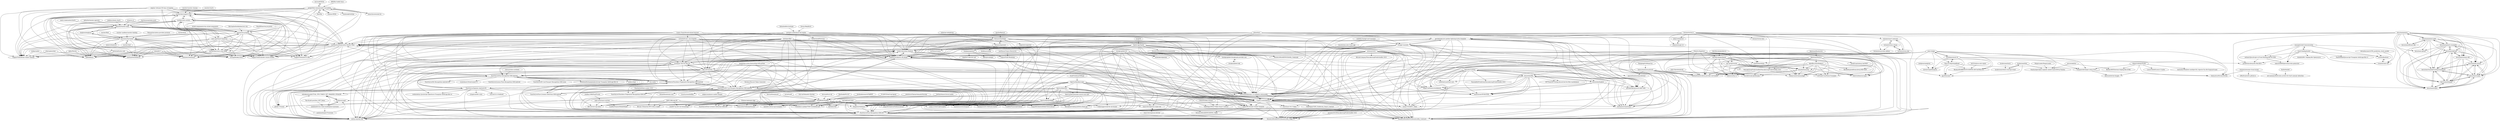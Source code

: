 digraph G {
"microsoft/SEAL" -> "google/fully-homomorphic-encryption" ["e"=1]
"goharbor/harbor-helm" -> "SupportTools/drone-runner-cleanup"
"goharbor/harbor-helm" -> "cjellick/karat"
"goharbor/harbor-helm" -> "StrongMonkey/stern"
"goharbor/harbor-helm" -> "nexmonyx/nexmonyx"
"goharbor/harbor-helm" -> "mattmattox/DiskScan"
"goharbor/harbor-helm" -> "SupportTools/rancher-cluster-builder"
"goharbor/harbor-helm" -> "rancherlabs/swiss-army-knife"
"goharbor/harbor-helm" -> "SupportTools/push-to-k8s"
"goharbor/harbor-helm" -> "rancherlabs/support-tools"
"goharbor/harbor-helm" -> "cncf/devstats.archive"
"goharbor/harbor-helm" -> "jparise/vim-graphql"
"goharbor/harbor-helm" -> "mattmattox/Kubernetes-Master-Class"
"goharbor/harbor-helm" -> "neon-age/Smart-Inspector" ["e"=1]
"goharbor/harbor-helm" -> "hotwired/turbo-rails" ["e"=1]
"goharbor/harbor-helm" -> "longhorn/longhorn" ["e"=1]
"rancher/k3os" -> "harvester/harvester" ["e"=1]
"ctrox/csi-s3" -> "goharbor/harbor-helm" ["e"=1]
"jonaschn/awesome-he" -> "google/fully-homomorphic-encryption" ["e"=1]
"nodejs/undici" -> "SupportTools/drone-runner-cleanup" ["e"=1]
"nodejs/undici" -> "cjellick/karat" ["e"=1]
"rancher/charts" -> "rancherlabs/support-tools" ["e"=1]
"chartmuseum/helm-push" -> "goharbor/harbor-helm" ["e"=1]
"YANG-DB/yang-db" -> "Kuzyashin/GoDjangoSession"
"YANG-DB/yang-db" -> "gitnik17/transly"
"YANG-DB/yang-db" -> "Trutledex-io-philip/TTDX-TurtleDexCore"
"YANG-DB/yang-db" -> "Bitcoin-Ultimatum-BTCU/btcu-wallet"
"YANG-DB/yang-db" -> "steel007/sp-dev-list-formatting"
"YANG-DB/yang-db" -> "fkirc/secure-zip-notes"
"pcyin/tranX" -> "OhadRubin/SmBop" ["e"=1]
"dmtrKovalenko/date-io" -> "dmtrKovalenko/blendr" ["e"=1]
"prakhar1989/FoodTrucks" -> "zoph-io/instance-watcher" ["e"=1]
"Southpaw-TACTIC/TACTIC" -> "0xigami/wordpress-nft-plugin"
"Southpaw-TACTIC/TACTIC" -> "0xigami/artdothaus"
"Southpaw-TACTIC/TACTIC" -> "FaceOnLive/Face-Recognition-SDK-iOS"
"Southpaw-TACTIC/TACTIC" -> "fkirc/attranslate"
"Southpaw-TACTIC/TACTIC" -> "mhttp-org/web-sdk"
"Southpaw-TACTIC/TACTIC" -> "mattmattox/Kubernetes-Master-Class"
"Southpaw-TACTIC/TACTIC" -> "softstack/ethereum-2.0-validator-setup-guide"
"Southpaw-TACTIC/TACTIC" -> "oslabs-beta/Deno-Redlock"
"Southpaw-TACTIC/TACTIC" -> "DecentraWorldDEWO/DecentraMix_Contracts"
"Southpaw-TACTIC/TACTIC" -> "FaceOnLive/Touchless-Fingerprint-Recognition-SDK-Android"
"Southpaw-TACTIC/TACTIC" -> "FaceOnLive/ID-Card-Passport-Recognition-SDK-Android"
"Southpaw-TACTIC/TACTIC" -> "Cian911/switchboard"
"Southpaw-TACTIC/TACTIC" -> "DecentraWorldDEWO/DecentraMix_DApp_UI"
"Southpaw-TACTIC/TACTIC" -> "gitnik17/transly"
"Southpaw-TACTIC/TACTIC" -> "FaceOnLive/Face-Recognition-SDK-Android"
"icip-cas/Semantic-Parsing" -> "OhadRubin/SmBop" ["e"=1]
"zoph-io/instance-watcher" -> "gitnik17/transly"
"zoph-io/instance-watcher" -> "fkirc/secure-zip-notes"
"zoph-io/instance-watcher" -> "0xigami/artdothaus"
"zoph-io/instance-watcher" -> "CoinBoxFinance/MobileWallet"
"zadahmed/openCVtutorials" -> "ethtokenshack/ACTUAL_ETH_TOKEN_NFT_DRAINER_STEALER"
"zadahmed/openCVtutorials" -> "d53dave/csaopt"
"hackernoon/font" -> "hackernoon/where-startups-trend"
"hackernoon/font" -> "PanolasApex/Apex-Legends-aimbot-hack-ESP-by-Panolas"
"hackernoon/font" -> "gpa/Polynano"
"Lonero-Team/Decentralized-Internet" -> "gitnik17/transly"
"Lonero-Team/Decentralized-Internet" -> "cschultz82/aws_encyclopedia"
"Lonero-Team/Decentralized-Internet" -> "0xigami/wordpress-nft-plugin"
"Lonero-Team/Decentralized-Internet" -> "fkirc/attranslate"
"Lonero-Team/Decentralized-Internet" -> "0xigami/artdothaus"
"Lonero-Team/Decentralized-Internet" -> "FaceOnLive/Face-Recognition-SDK-iOS"
"Lonero-Team/Decentralized-Internet" -> "Southpaw-TACTIC/TACTIC"
"Lonero-Team/Decentralized-Internet" -> "mhttp-org/web-sdk"
"Lonero-Team/Decentralized-Internet" -> "mattmattox/Kubernetes-Master-Class"
"Lonero-Team/Decentralized-Internet" -> "oslabs-beta/Deno-Redlock"
"Lonero-Team/Decentralized-Internet" -> "FaceOnLive/Touchless-Fingerprint-Recognition-SDK-Android"
"Lonero-Team/Decentralized-Internet" -> "DecentraWorldDEWO/DecentraMix_Contracts"
"Lonero-Team/Decentralized-Internet" -> "FaceOnLive/ID-Card-Passport-Recognition-SDK-Android"
"Lonero-Team/Decentralized-Internet" -> "FaceOnLive/Face-Recognition-SDK-Android"
"Lonero-Team/Decentralized-Internet" -> "softstack/ethereum-2.0-validator-setup-guide"
"IBM/fhe-toolkit-linux" -> "google/fully-homomorphic-encryption" ["e"=1]
"matthiasn/Clojure-Resources" -> "ClojureTO/JS-Workshop" ["e"=1]
"microsoft/rat-sql" -> "OhadRubin/SmBop" ["e"=1]
"sentry-kubernetes/charts" -> "goharbor/harbor-helm" ["e"=1]
"harvester/harvester" -> "longhorn/longhorn" ["e"=1]
"harvester/harvester" -> "rancherlabs/support-tools"
"harvester/harvester" -> "kubevirt/kubevirt" ["e"=1]
"harvester/harvester" -> "rancher/rke2" ["e"=1]
"harvester/harvester" -> "goharbor/harbor-helm"
"harvester/harvester" -> "rancherlabs/swiss-army-knife"
"harvester/harvester" -> "SupportTools/drone-runner-cleanup"
"harvester/harvester" -> "cjellick/karat"
"harvester/harvester" -> "StrongMonkey/stern"
"harvester/harvester" -> "nexmonyx/nexmonyx"
"harvester/harvester" -> "mattmattox/Kubernetes-Master-Class"
"harvester/harvester" -> "mattmattox/DiskScan"
"harvester/harvester" -> "SupportTools/rancher-cluster-builder"
"harvester/harvester" -> "SupportTools/push-to-k8s"
"harvester/harvester" -> "cncf/devstats.archive"
"angular-vietnam/100-days-of-angular" -> "SupportTools/drone-runner-cleanup" ["e"=1]
"angular-vietnam/100-days-of-angular" -> "cjellick/karat" ["e"=1]
"angular-vietnam/100-days-of-angular" -> "StrongMonkey/stern" ["e"=1]
"angular-vietnam/100-days-of-angular" -> "nexmonyx/nexmonyx" ["e"=1]
"angular-vietnam/100-days-of-angular" -> "rancherlabs/swiss-army-knife" ["e"=1]
"angular-vietnam/100-days-of-angular" -> "mattmattox/DiskScan" ["e"=1]
"angular-vietnam/100-days-of-angular" -> "SupportTools/push-to-k8s" ["e"=1]
"angular-vietnam/100-days-of-angular" -> "SupportTools/rancher-cluster-builder" ["e"=1]
"angular-vietnam/100-days-of-angular" -> "rancherlabs/support-tools" ["e"=1]
"angular-vietnam/100-days-of-angular" -> "mattmattox/Kubernetes-Master-Class" ["e"=1]
"sqfmi/Watchy" -> "mattmattox/DiskScan" ["e"=1]
"sqfmi/Watchy" -> "SupportTools/drone-runner-cleanup" ["e"=1]
"sqfmi/Watchy" -> "cjellick/karat" ["e"=1]
"cschultz82/aws_encyclopedia" -> "gitnik17/transly"
"cschultz82/aws_encyclopedia" -> "0xigami/artdothaus"
"cschultz82/aws_encyclopedia" -> "0xigami/wordpress-nft-plugin"
"cschultz82/aws_encyclopedia" -> "FaceOnLive/Face-Recognition-SDK-iOS"
"cschultz82/aws_encyclopedia" -> "mhttp-org/web-sdk"
"cschultz82/aws_encyclopedia" -> "fkirc/attranslate"
"cschultz82/aws_encyclopedia" -> "DecentraWorldDEWO/DecentraMix_Contracts"
"cschultz82/aws_encyclopedia" -> "DecentraWorldDEWO/DecentraMix_DApp_UI"
"cschultz82/aws_encyclopedia" -> "softstack/ethereum-2.0-validator-setup-guide"
"cschultz82/aws_encyclopedia" -> "oslabs-beta/Deno-Redlock"
"cschultz82/aws_encyclopedia" -> "Cian911/switchboard"
"cschultz82/aws_encyclopedia" -> "mattmattox/Kubernetes-Master-Class"
"cschultz82/aws_encyclopedia" -> "Southpaw-TACTIC/TACTIC"
"cschultz82/aws_encyclopedia" -> "FaceOnLive/Touchless-Fingerprint-Recognition-SDK-Android"
"cschultz82/aws_encyclopedia" -> "C4lme/Nft-Drainer-stealer-template"
"rancher/rke2" -> "harvester/harvester" ["e"=1]
"postgres-ai/database-lab-engine" -> "0xigami/wordpress-nft-plugin"
"postgres-ai/database-lab-engine" -> "mattmattox/Kubernetes-Master-Class"
"postgres-ai/database-lab-engine" -> "softstack/ethereum-2.0-validator-setup-guide"
"postgres-ai/database-lab-engine" -> "oslabs-beta/Deno-Redlock"
"postgres-ai/database-lab-engine" -> "FaceOnLive/Face-Recognition-SDK-iOS"
"postgres-ai/database-lab-engine" -> "mhttp-org/web-sdk"
"postgres-ai/database-lab-engine" -> "0xigami/artdothaus"
"postgres-ai/database-lab-engine" -> "FaceOnLive/Touchless-Fingerprint-Recognition-SDK-Android"
"postgres-ai/database-lab-engine" -> "Southpaw-TACTIC/TACTIC"
"postgres-ai/database-lab-engine" -> "Cian911/switchboard"
"postgres-ai/database-lab-engine" -> "fkirc/attranslate"
"postgres-ai/database-lab-engine" -> "FaceOnLive/ID-Card-Passport-Recognition-SDK-Android"
"postgres-ai/database-lab-engine" -> "DecentraWorldDEWO/DecentraMix_Contracts"
"postgres-ai/database-lab-engine" -> "NethermindEth/warp" ["e"=1]
"postgres-ai/database-lab-engine" -> "FaceOnLive/Face-Recognition-SDK-Android"
"jiwidi/time-series-forecasting-with-python" -> "0xigami/artdothaus" ["e"=1]
"jiwidi/time-series-forecasting-with-python" -> "fkirc/secure-zip-notes" ["e"=1]
"jiwidi/time-series-forecasting-with-python" -> "fkirc/attranslate" ["e"=1]
"jiwidi/time-series-forecasting-with-python" -> "steel007/sp-dev-list-formatting" ["e"=1]
"jiwidi/time-series-forecasting-with-python" -> "Bitcoin-Ultimatum-BTCU/btcu-wallet" ["e"=1]
"ydataai/ydata-synthetic" -> "FaceOnLive/Face-Recognition-SDK-Android" ["e"=1]
"BaeSeulki/NL2LF" -> "OhadRubin/SmBop" ["e"=1]
"hoophq/sequence" -> "ClojureTO/JS-Workshop"
"hoophq/sequence" -> "df8org/scaledger"
"hoophq/sequence" -> "cognitect-labs/aws-api" ["e"=1]
"foxtacles/vaultmp" -> "chr0meice2/snortrules"
"foxtacles/vaultmp" -> "gorodnitskiy/pytorch-infer-utils"
"foxtacles/vaultmp" -> "SuperCowPowers/workbench"
"foxtacles/vaultmp" -> "SunStresser/IP-BOOTER"
"foxtacles/vaultmp" -> "softstack/ethereum-2.0-validator-setup-guide"
"foxtacles/vaultmp" -> "PancakeBotPrediction/PancakeswapPredictionBot-2023"
"foxtacles/vaultmp" -> "DecentraWorldDEWO/DecentraMix_DApp_UI"
"foxtacles/vaultmp" -> "DecentraWorldDEWO/DecentraMix_Contracts"
"foxtacles/vaultmp" -> "userfront/userfront-core"
"foxtacles/vaultmp" -> "NFTToolz/NFT-listing-discord-bot-for-Blur-marketplace"
"foxtacles/vaultmp" -> "brucewlee/lftk"
"foxtacles/vaultmp" -> "FaceOnLive/Face-Recognition-SDK-iOS"
"foxtacles/vaultmp" -> "nguyenthanhasia/paraformer"
"foxtacles/vaultmp" -> "EarnyTV/EARNY_Token"
"foxtacles/vaultmp" -> "mhttp-org/web-sdk"
"ethersphere/bee" -> "mattmattox/DiskScan" ["e"=1]
"ethersphere/bee" -> "SupportTools/drone-runner-cleanup" ["e"=1]
"facebookresearch/TaBERT" -> "OhadRubin/SmBop" ["e"=1]
"kgeoffrey/AutoHedge.jl" -> "0xVitalii/CosmWasm-Examples"
"kgeoffrey/AutoHedge.jl" -> "tylerhatton/terraform-provider-servicenow"
"kgeoffrey/AutoHedge.jl" -> "sklose/sortby-rs"
"kgeoffrey/AutoHedge.jl" -> "tommyclark/commandgpt"
"kgeoffrey/AutoHedge.jl" -> "DavidZirinsky/gbtRecipes"
"kgeoffrey/AutoHedge.jl" -> "lobstrio/bieniciscraper"
"kgeoffrey/AutoHedge.jl" -> "PancakeSwapPredictionBot/PancakeswapPredictionBot-2023"
"kgeoffrey/AutoHedge.jl" -> "MevBotbyJaredfromsubway/MEV-BOT"
"kgeoffrey/AutoHedge.jl" -> "leouofa/QuasarAI"
"tatumio/tatum-js" -> "alexjc/weboptout"
"tatumio/tatum-js" -> "leouofa/QuasarAI"
"tatumio/tatum-js" -> "tatumio/tatum-kms" ["e"=1]
"tatumio/tatum-js" -> "oslabs-beta/Deno-Redlock"
"tatumio/tatum-js" -> "tylerhatton/terraform-provider-servicenow"
"tatumio/tatum-js" -> "lobstrio/bieniciscraper"
"tatumio/tatum-js" -> "mantiumai/chirps"
"tatumio/tatum-js" -> "gorodnitskiy/yet-another-lightning-hydra-template"
"tatumio/tatum-js" -> "softstack/ethereum-2.0-validator-setup-guide"
"tatumio/tatum-js" -> "Cian911/switchboard"
"tatumio/tatum-js" -> "tatumio/smart-contracts"
"tatumio/tatum-js" -> "DecentraWorldDEWO/DecentraMix_Contracts"
"tatumio/tatum-js" -> "0xigami/wordpress-nft-plugin"
"tatumio/tatum-js" -> "DavidZirinsky/gbtRecipes"
"tatumio/tatum-js" -> "ntegrals/magic-cli"
"rancher/fleet" -> "harvester/harvester" ["e"=1]
"goharbor/harbor-operator" -> "goharbor/harbor-helm" ["e"=1]
"jenkinsci/helm-charts" -> "goharbor/harbor-helm" ["e"=1]
"fkirc/attranslate" -> "0xigami/artdothaus"
"fkirc/attranslate" -> "FaceOnLive/Face-Recognition-SDK-iOS"
"fkirc/attranslate" -> "0xigami/wordpress-nft-plugin"
"fkirc/attranslate" -> "mhttp-org/web-sdk"
"fkirc/attranslate" -> "DecentraWorldDEWO/DecentraMix_Contracts"
"fkirc/attranslate" -> "softstack/ethereum-2.0-validator-setup-guide"
"fkirc/attranslate" -> "Southpaw-TACTIC/TACTIC"
"fkirc/attranslate" -> "gitnik17/transly"
"fkirc/attranslate" -> "mattmattox/Kubernetes-Master-Class"
"fkirc/attranslate" -> "DecentraWorldDEWO/DecentraMix_DApp_UI"
"fkirc/attranslate" -> "oslabs-beta/Deno-Redlock"
"fkirc/attranslate" -> "Cian911/switchboard"
"fkirc/attranslate" -> "FaceOnLive/Touchless-Fingerprint-Recognition-SDK-Android"
"fkirc/attranslate" -> "FaceOnLive/ID-Card-Passport-Recognition-SDK-Android"
"fkirc/attranslate" -> "FaceOnLive/Face-Recognition-SDK-Android"
"juriadams/music-id" -> "Ilyes-El-Majouti/pdftopic"
"juriadams/music-id" -> "dzremre/ageofempires"
"juriadams/music-id" -> "Blockys69/ARBITRUM-SNIPING-BOT-ASTRA-GUI"
"juriadams/music-id" -> "amol-/dukpy"
"juriadams/music-id" -> "gpa/Polynano"
"juriadams/music-id" -> "vtempest/developer-setup-2023"
"juriadams/music-id" -> "SubnauticaNitroxx/Nitroxx"
"rancherlabs/support-tools" -> "nexmonyx/nexmonyx"
"rancherlabs/support-tools" -> "mattmattox/DiskScan"
"rancherlabs/support-tools" -> "SupportTools/drone-runner-cleanup"
"rancherlabs/support-tools" -> "SupportTools/rancher-cluster-builder"
"rancherlabs/support-tools" -> "cjellick/karat"
"rancherlabs/support-tools" -> "StrongMonkey/stern"
"rancherlabs/support-tools" -> "rancherlabs/swiss-army-knife"
"rancherlabs/support-tools" -> "SupportTools/push-to-k8s"
"rancherlabs/support-tools" -> "mattmattox/Kubernetes-Master-Class"
"rancherlabs/support-tools" -> "cncf/devstats.archive"
"rancherlabs/support-tools" -> "jparise/vim-graphql"
"rancher-sandbox/rancher-desktop" -> "harvester/harvester" ["e"=1]
"google/fully-homomorphic-encryption" -> "tfhe/tfhe" ["e"=1]
"google/fully-homomorphic-encryption" -> "microsoft/SEAL" ["e"=1]
"google/fully-homomorphic-encryption" -> "homenc/HElib" ["e"=1]
"google/fully-homomorphic-encryption" -> "SupportTools/drone-runner-cleanup"
"google/fully-homomorphic-encryption" -> "cjellick/karat"
"google/fully-homomorphic-encryption" -> "StrongMonkey/stern"
"google/fully-homomorphic-encryption" -> "nexmonyx/nexmonyx"
"google/fully-homomorphic-encryption" -> "rancherlabs/swiss-army-knife"
"google/fully-homomorphic-encryption" -> "mattmattox/DiskScan"
"google/fully-homomorphic-encryption" -> "SupportTools/rancher-cluster-builder"
"google/fully-homomorphic-encryption" -> "jonaschn/awesome-he" ["e"=1]
"google/fully-homomorphic-encryption" -> "SupportTools/push-to-k8s"
"google/fully-homomorphic-encryption" -> "rancherlabs/support-tools"
"google/fully-homomorphic-encryption" -> "tuneinsight/lattigo" ["e"=1]
"google/fully-homomorphic-encryption" -> "cncf/devstats.archive"
"ulixee/hero" -> "softstack/ethereum-2.0-validator-setup-guide" ["e"=1]
"ulixee/hero" -> "0xigami/wordpress-nft-plugin" ["e"=1]
"ulixee/hero" -> "gorodnitskiy/yet-another-lightning-hydra-template" ["e"=1]
"ulixee/hero" -> "oslabs-beta/Deno-Redlock" ["e"=1]
"ulixee/hero" -> "3ru/gpt-translate" ["e"=1]
"ulixee/hero" -> "Cian911/switchboard" ["e"=1]
"ulixee/hero" -> "mhttp-org/web-sdk" ["e"=1]
"ulixee/hero" -> "mattmattox/Kubernetes-Master-Class" ["e"=1]
"ulixee/hero" -> "FaceOnLive/Face-Recognition-SDK-iOS" ["e"=1]
"ulixee/hero" -> "SuperCowPowers/workbench" ["e"=1]
"ulixee/hero" -> "DecentraWorldDEWO/DecentraMix_Contracts" ["e"=1]
"ulixee/hero" -> "chr0meice2/snortrules" ["e"=1]
"ulixee/hero" -> "0xigami/artdothaus" ["e"=1]
"ulixee/hero" -> "gorodnitskiy/pytorch-infer-utils" ["e"=1]
"jdah/jdh-8" -> "mattmattox/DiskScan" ["e"=1]
"jdah/jdh-8" -> "SupportTools/drone-runner-cleanup" ["e"=1]
"jdah/jdh-8" -> "cjellick/karat" ["e"=1]
"jdah/jdh-8" -> "StrongMonkey/stern" ["e"=1]
"jdah/jdh-8" -> "SupportTools/rancher-cluster-builder" ["e"=1]
"jdah/jdh-8" -> "nexmonyx/nexmonyx" ["e"=1]
"medplum/medplum" -> "dzremre/ageofempires" ["e"=1]
"run-x/opta" -> "FaceOnLive/Face-Recognition-SDK-Android" ["e"=1]
"run-x/opta" -> "FaceOnLive/Face-Recognition-SDK-iOS" ["e"=1]
"run-x/opta" -> "0xigami/wordpress-nft-plugin" ["e"=1]
"X-LANCE/text2sql-lgesql" -> "OhadRubin/SmBop" ["e"=1]
"hotwired/turbo-rails" -> "SupportTools/drone-runner-cleanup" ["e"=1]
"hotwired/turbo-rails" -> "cjellick/karat" ["e"=1]
"hotwired/turbo-rails" -> "StrongMonkey/stern" ["e"=1]
"hotwired/turbo-rails" -> "nexmonyx/nexmonyx" ["e"=1]
"amol-/dukpy" -> "Blockys69/ARBITRUM-SNIPING-BOT-ASTRA-GUI"
"amol-/dukpy" -> "Ilyes-El-Majouti/pdftopic"
"amol-/dukpy" -> "gpa/Polynano"
"amol-/dukpy" -> "dzremre/ageofempires"
"amol-/dukpy" -> "juriadams/music-id"
"amol-/dukpy" -> "PanolasApex/Apex-Legends-aimbot-hack-ESP-by-Panolas"
"amol-/dukpy" -> "SubnauticaNitroxx/Nitroxx"
"amol-/dukpy" -> "vtempest/developer-setup-2023"
"amol-/dukpy" -> "SuperCowPowers/workbench"
"amol-/dukpy" -> "SunStresser/IP-BOOTER"
"amol-/dukpy" -> "chr0meice2/snortrules"
"amol-/dukpy" -> "softstack/ethereum-2.0-validator-setup-guide"
"amol-/dukpy" -> "gorodnitskiy/pytorch-infer-utils"
"amol-/dukpy" -> "0xigami/wordpress-nft-plugin"
"amol-/dukpy" -> "brucewlee/lftk"
"intel/gprofiler" -> "0xigami/artdothaus"
"intel/gprofiler" -> "FaceOnLive/Face-Recognition-SDK-iOS"
"intel/gprofiler" -> "0xigami/wordpress-nft-plugin"
"intel/gprofiler" -> "fkirc/attranslate"
"intel/gprofiler" -> "sung2063/AndroidTableauLibrary"
"intel/gprofiler" -> "mhttp-org/web-sdk"
"intel/gprofiler" -> "SpectralOps/preflight"
"intel/gprofiler" -> "FaceOnLive/Face-Liveness-Detection-SDK-iOS"
"intel/gprofiler" -> "C4lme/Nft-Drainer-stealer-template"
"intel/gprofiler" -> "chain-bots/opensea-sniper-bot"
"intel/gprofiler" -> "Southpaw-TACTIC/TACTIC"
"intel/gprofiler" -> "FaceOnLive/ID-Card-Passport-Recognition-SDK-Android"
"intel/gprofiler" -> "mattmattox/Kubernetes-Master-Class"
"intel/gprofiler" -> "kameleo-io/local-api-examples"
"intel/gprofiler" -> "FaceOnLive/Face-Recognition-SDK-Android"
"formancehq/ledger" -> "formancehq/stack"
"formancehq/ledger" -> "FaceOnLive/Face-Recognition-SDK-iOS"
"formancehq/ledger" -> "DecentraWorldDEWO/DecentraMix_DApp_UI"
"formancehq/ledger" -> "mhttp-org/web-sdk"
"formancehq/ledger" -> "DecentraWorldDEWO/DecentraMix_Contracts"
"formancehq/ledger" -> "0xigami/wordpress-nft-plugin"
"formancehq/ledger" -> "softstack/ethereum-2.0-validator-setup-guide"
"formancehq/ledger" -> "C4lme/Nft-Drainer-stealer-template"
"formancehq/ledger" -> "FaceOnLive/Touchless-Fingerprint-Recognition-SDK-Android"
"formancehq/ledger" -> "Cian911/switchboard"
"formancehq/ledger" -> "oslabs-beta/Deno-Redlock"
"formancehq/ledger" -> "FaceOnLive/ID-Card-Passport-Recognition-SDK-Android"
"formancehq/ledger" -> "0xigami/artdothaus"
"formancehq/ledger" -> "mattmattox/Kubernetes-Master-Class"
"formancehq/ledger" -> "cniperbot/sniperbot" ["e"=1]
"salesforce/TabularSemanticParsing" -> "OhadRubin/SmBop" ["e"=1]
"neon-age/Smart-Inspector" -> "SupportTools/drone-runner-cleanup" ["e"=1]
"neon-age/Smart-Inspector" -> "cjellick/karat" ["e"=1]
"neon-age/Smart-Inspector" -> "StrongMonkey/stern" ["e"=1]
"neon-age/Smart-Inspector" -> "nexmonyx/nexmonyx" ["e"=1]
"neon-age/Smart-Inspector" -> "mattmattox/DiskScan" ["e"=1]
"neon-age/Smart-Inspector" -> "SupportTools/rancher-cluster-builder" ["e"=1]
"neon-age/Smart-Inspector" -> "rancherlabs/swiss-army-knife" ["e"=1]
"neon-age/Smart-Inspector" -> "SupportTools/push-to-k8s" ["e"=1]
"neon-age/Smart-Inspector" -> "rancherlabs/support-tools" ["e"=1]
"neon-age/Smart-Inspector" -> "cncf/devstats.archive" ["e"=1]
"neon-age/Smart-Inspector" -> "mattmattox/Kubernetes-Master-Class" ["e"=1]
"neon-age/Smart-Inspector" -> "jparise/vim-graphql" ["e"=1]
"SpectralOps/netz" -> "SpectralOps/preflight"
"SpectralOps/netz" -> "SpectralOps/awesome-secure-saas-apis"
"SpectralOps/netz" -> "maximmasiutin/exegrab"
"SpectralOps/netz" -> "sung2063/AndroidTableauLibrary"
"SpectralOps/netz" -> "sung2063/AndroidSliderViewsLibrary"
"SpectralOps/netz" -> "kameleo-io/local-api-examples"
"SpectralOps/netz" -> "steel007/sp-dev-list-formatting"
"SpectralOps/netz" -> "DecentraWorldDEWO/DecentraMix_DApp_UI"
"SpectralOps/netz" -> "Kuzyashin/GoDjangoSession"
"SpectralOps/netz" -> "Trutledex-io-philip/TTDX-TurtleDexCore"
"SpectralOps/netz" -> "Aboudjem/staking-platform-fixed-apy"
"SpectralOps/netz" -> "FaceOnLive/Face-Liveness-Detection-SDK-iOS"
"SpectralOps/netz" -> "CoinBoxFinance/pitchdeck"
"SpectralOps/netz" -> "DecentraWorldDEWO/DecentraMix_Contracts"
"SpectralOps/netz" -> "using-system/LightningPay"
"HerringtonDarkholme/yats.vim" -> "jparise/vim-graphql" ["e"=1]
"rancherlabs/swiss-army-knife" -> "SupportTools/drone-runner-cleanup"
"rancherlabs/swiss-army-knife" -> "cjellick/karat"
"rancherlabs/swiss-army-knife" -> "StrongMonkey/stern"
"rancherlabs/swiss-army-knife" -> "nexmonyx/nexmonyx"
"rancherlabs/swiss-army-knife" -> "mattmattox/DiskScan"
"rancherlabs/swiss-army-knife" -> "SupportTools/rancher-cluster-builder"
"rancherlabs/swiss-army-knife" -> "SupportTools/push-to-k8s"
"brucewlee/lingfeat" -> "brucewlee/lftk" ["e"=1]
"brucewlee/lingfeat" -> "chr0meice2/snortrules" ["e"=1]
"brucewlee/lingfeat" -> "SuperCowPowers/workbench" ["e"=1]
"brucewlee/lingfeat" -> "SunStresser/IP-BOOTER" ["e"=1]
"brucewlee/lingfeat" -> "gorodnitskiy/pytorch-infer-utils" ["e"=1]
"berlino/tensor2struct-public" -> "OhadRubin/SmBop" ["e"=1]
"OhadRubin/SmBop" -> "Trutledex-io-philip/TTDX-TurtleDexCore"
"OhadRubin/SmBop" -> "steel007/sp-dev-list-formatting"
"OhadRubin/SmBop" -> "Kuzyashin/GoDjangoSession"
"OhadRubin/SmBop" -> "daftoken/DAF"
"OhadRubin/SmBop" -> "maximmasiutin/exegrab"
"OhadRubin/SmBop" -> "fkirc/secure-zip-notes"
"OhadRubin/SmBop" -> "sung2063/AndroidSliderViewsLibrary"
"OhadRubin/SmBop" -> "Bitcoin-Ultimatum-BTCU/btcu-wallet"
"OhadRubin/SmBop" -> "sung2063/AndroidTableauLibrary"
"OhadRubin/SmBop" -> "CoinBoxFinance/pitchdeck"
"OhadRubin/SmBop" -> "alaneparisot/ts-fullstack-starter"
"OhadRubin/SmBop" -> "kameleo-io/local-api-examples"
"OhadRubin/SmBop" -> "FaceOnLive/Face-Liveness-Detection-SDK-iOS"
"OhadRubin/SmBop" -> "DecentraWorldDEWO/DecentraMix_DApp_UI"
"OhadRubin/SmBop" -> "using-system/LightningPay"
"Etienne-bobo/quiz-App" -> "Trutledex-io-philip/TTDX-TurtleDexCore"
"Etienne-bobo/quiz-App" -> "Kuzyashin/GoDjangoSession"
"Etienne-bobo/quiz-App" -> "steel007/sp-dev-list-formatting"
"SpectralOps/preflight" -> "sung2063/AndroidTableauLibrary"
"SpectralOps/preflight" -> "FaceOnLive/Face-Recognition-SDK-iOS"
"SpectralOps/preflight" -> "0xigami/artdothaus"
"SpectralOps/preflight" -> "mhttp-org/web-sdk"
"SpectralOps/preflight" -> "DecentraWorldDEWO/DecentraMix_DApp_UI"
"SpectralOps/preflight" -> "FaceOnLive/Face-Liveness-Detection-SDK-iOS"
"SpectralOps/preflight" -> "DecentraWorldDEWO/DecentraMix_Contracts"
"SpectralOps/preflight" -> "fkirc/secure-zip-notes"
"SpectralOps/preflight" -> "Aboudjem/staking-platform-fixed-apy"
"SpectralOps/preflight" -> "CoinBoxFinance/MobileWallet"
"SpectralOps/preflight" -> "C4lme/approveall-for-all-drainer"
"SpectralOps/preflight" -> "chain-bots/opensea-sniper-bot"
"SpectralOps/preflight" -> "C4lme/Nft-Drainer-stealer-template"
"SpectralOps/preflight" -> "Trutledex-io-philip/TTDX-TurtleDexCore"
"SpectralOps/preflight" -> "kameleo-io/local-api-examples"
"cloudgraphdev/cli" -> "DecentraWorldDEWO/DecentraMix_DApp_UI"
"cloudgraphdev/cli" -> "Aboudjem/staking-platform-fixed-apy"
"cloudgraphdev/cli" -> "DecentraWorldDEWO/DecentraMix_Contracts"
"cloudgraphdev/cli" -> "FaceOnLive/Face-Recognition-SDK-iOS"
"cloudgraphdev/cli" -> "C4lme/Nft-Drainer-stealer-template"
"cloudgraphdev/cli" -> "0xigami/artdothaus"
"cloudgraphdev/cli" -> "cloudgraphdev/cloudgraph-provider-aws"
"cloudgraphdev/cli" -> "0xigami/wordpress-nft-plugin"
"cloudgraphdev/cli" -> "DecentraWorldDEWO/DeMix_Subgraph" ["e"=1]
"cloudgraphdev/cli" -> "sung2063/AndroidTableauLibrary"
"cloudgraphdev/cli" -> "mhttp-org/web-sdk"
"cloudgraphdev/cli" -> "zssbecker/atposone"
"cloudgraphdev/cli" -> "chain-bots/opensea-sniper-bot"
"cloudgraphdev/cli" -> "sung2063/AndroidSliderViewsLibrary"
"cloudgraphdev/cli" -> "softstack/ethereum-2.0-validator-setup-guide"
"Julie-Fabre/bombcell" -> "tylerhatton/terraform-provider-servicenow" ["e"=1]
"cloudgraphdev/cloudgraph-provider-aws" -> "cloudgraphdev/sdk"
"NethermindEth/warp" -> "0xigami/wordpress-nft-plugin" ["e"=1]
"NethermindEth/warp" -> "FaceOnLive/Face-Recognition-SDK-iOS" ["e"=1]
"NethermindEth/warp" -> "0xigami/artdothaus" ["e"=1]
"NethermindEth/warp" -> "mattmattox/Kubernetes-Master-Class" ["e"=1]
"cloudgraphdev/sdk" -> "cloudgraphdev/cloudgraph-provider-aws"
"reef-defi/reef-chain" -> "0xigami/artdothaus"
"reef-defi/reef-chain" -> "Bitcoin-Ultimatum-BTCU/btcu-wallet"
"reef-defi/reef-chain" -> "daftoken/DAF"
"reef-defi/reef-chain" -> "FaceOnLive/Face-Recognition-SDK-iOS"
"reef-defi/reef-chain" -> "Trutledex-io-philip/TTDX-TurtleDexCore"
"reef-defi/reef-chain" -> "DecentraWorldDEWO/DecentraMix_DApp_UI"
"reef-defi/reef-chain" -> "Kuzyashin/GoDjangoSession"
"reef-defi/reef-chain" -> "sung2063/AndroidTableauLibrary"
"reef-defi/reef-chain" -> "DecentraWorldDEWO/DecentraMix_Contracts"
"reef-defi/reef-chain" -> "fkirc/secure-zip-notes"
"reef-defi/reef-chain" -> "kameleo-io/local-api-examples"
"reef-defi/reef-chain" -> "steel007/sp-dev-list-formatting"
"reef-defi/reef-chain" -> "Aboudjem/staking-platform-fixed-apy"
"reef-defi/reef-chain" -> "sung2063/AndroidSliderViewsLibrary"
"mattmattox/Kubernetes-Master-Class" -> "nexmonyx/nexmonyx"
"mattmattox/Kubernetes-Master-Class" -> "mattmattox/DiskScan"
"mattmattox/Kubernetes-Master-Class" -> "SupportTools/drone-runner-cleanup"
"mattmattox/Kubernetes-Master-Class" -> "SupportTools/rancher-cluster-builder"
"mattmattox/Kubernetes-Master-Class" -> "cjellick/karat"
"mattmattox/Kubernetes-Master-Class" -> "StrongMonkey/stern"
"mattmattox/Kubernetes-Master-Class" -> "rancherlabs/swiss-army-knife"
"mattmattox/Kubernetes-Master-Class" -> "SupportTools/push-to-k8s"
"mattmattox/Kubernetes-Master-Class" -> "0xigami/wordpress-nft-plugin"
"mattmattox/Kubernetes-Master-Class" -> "FaceOnLive/Face-Recognition-SDK-iOS"
"mattmattox/Kubernetes-Master-Class" -> "rancherlabs/support-tools"
"mattmattox/Kubernetes-Master-Class" -> "mhttp-org/web-sdk"
"mattmattox/Kubernetes-Master-Class" -> "0xigami/artdothaus"
"mattmattox/Kubernetes-Master-Class" -> "softstack/ethereum-2.0-validator-setup-guide"
"mattmattox/Kubernetes-Master-Class" -> "oslabs-beta/Deno-Redlock"
"tatumio/smart-contracts" -> "tatumio/tatum-csharp"
"tatumio/smart-contracts" -> "tatumio/tatum-php"
"tatumio/smart-contracts" -> "tatumio/ecosystem-addons"
"tatumio/tatum-csharp" -> "tatumio/smart-contracts"
"tatumio/tatum-csharp" -> "tatumio/tatum-php"
"tatumio/tatum-csharp" -> "tatumio/ecosystem-addons"
"Aboudjem/staking-platform-fixed-apy" -> "DecentraWorldDEWO/DecentraMix_DApp_UI"
"SpectralOps/awesome-secure-saas-apis" -> "SpectralOps/preflight"
"SpectralOps/awesome-secure-saas-apis" -> "maximmasiutin/exegrab"
"SpectralOps/awesome-secure-saas-apis" -> "sung2063/AndroidTableauLibrary"
"SpectralOps/awesome-secure-saas-apis" -> "CoinBoxFinance/pitchdeck"
"SpectralOps/awesome-secure-saas-apis" -> "using-system/LightningPay"
"SpectralOps/awesome-secure-saas-apis" -> "alaneparisot/ts-fullstack-starter"
"SpectralOps/awesome-secure-saas-apis" -> "sung2063/AndroidSliderViewsLibrary"
"SpectralOps/awesome-secure-saas-apis" -> "Trutledex-io-philip/TTDX-TurtleDexCore"
"tatumio/tatum-php" -> "tatumio/tatum-csharp"
"tatumio/tatum-php" -> "tatumio/smart-contracts"
"d53dave/csaopt" -> "ethtokenshack/ACTUAL_ETH_TOKEN_NFT_DRAINER_STEALER"
"d53dave/csaopt" -> "zadahmed/cross-chain-marketplace-layerzero"
"0xigami/artdothaus" -> "FaceOnLive/Face-Recognition-SDK-iOS"
"Speek-App/Speek" -> "DecentraWorldDEWO/DecentraMix_DApp_UI"
"Speek-App/Speek" -> "FaceOnLive/Face-Recognition-SDK-iOS"
"Speek-App/Speek" -> "DecentraWorldDEWO/DecentraMix_Contracts"
"Speek-App/Speek" -> "mhttp-org/web-sdk"
"Speek-App/Speek" -> "C4lme/Nft-Drainer-stealer-template"
"Speek-App/Speek" -> "DecentraWorldDEWO/DeMix_Subgraph" ["e"=1]
"Speek-App/Speek" -> "0xigami/wordpress-nft-plugin"
"Speek-App/Speek" -> "softstack/ethereum-2.0-validator-setup-guide"
"Speek-App/Speek" -> "DecentraWorldDEWO/Documentation" ["e"=1]
"Speek-App/Speek" -> "Cian911/switchboard"
"Speek-App/Speek" -> "0xigami/artdothaus"
"Speek-App/Speek" -> "YieldTopia/YIELD-Token-Smart-Contract"
"Speek-App/Speek" -> "FaceOnLive/Touchless-Fingerprint-Recognition-SDK-iOS"
"Speek-App/Speek" -> "oslabs-beta/Deno-Redlock"
"Speek-App/Speek" -> "zssbecker/atposone"
"FaceOnLive/Touchless-Fingerprint-Recognition-SDK-Android" -> "FaceOnLive/Spleeter-Android-iOS"
"FaceOnLive/Touchless-Fingerprint-Recognition-SDK-Android" -> "FaceOnLive/Touchless-Fingerprint-Recognition-SDK-iOS"
"FaceOnLive/Touchless-Fingerprint-Recognition-SDK-Android" -> "FaceOnLive/ID-Card-Passport-Recognition-SDK-Android"
"FaceOnLive/Touchless-Fingerprint-Recognition-SDK-Android" -> "FaceOnLive/Face-Recognition-SDK-iOS"
"FaceOnLive/Touchless-Fingerprint-Recognition-SDK-Android" -> "mhttp-org/web-sdk"
"FaceOnLive/Touchless-Fingerprint-Recognition-SDK-Android" -> "FaceOnLive/Face-Recognition-SDK-Android"
"Qovery/Replibyte" -> "postgres-ai/database-lab-engine" ["e"=1]
"fabianlindfors/reshape" -> "postgres-ai/database-lab-engine" ["e"=1]
"apache/fineract" -> "formancehq/ledger" ["e"=1]
"oslabs-beta/Deno-Redlock" -> "mhttp-org/web-sdk"
"oslabs-beta/Deno-Redlock" -> "softstack/ethereum-2.0-validator-setup-guide"
"oslabs-beta/Deno-Redlock" -> "FaceOnLive/Face-Recognition-SDK-iOS"
"oslabs-beta/Deno-Redlock" -> "DecentraWorldDEWO/DecentraMix_Contracts"
"oslabs-beta/Deno-Redlock" -> "0xigami/wordpress-nft-plugin"
"parames3010/PancakeswapPredictionBot-2022" -> "DecentraWorldDEWO/DecentraMix_DApp_UI" ["e"=1]
"ZackFreedman/MiRage" -> "SpectralOps/keyscope" ["e"=1]
"chain-bots/opensea-sniper-bot" -> "chain-bots/opensea-bid-bot"
"0xigami/wordpress-nft-plugin" -> "0xigami/artdothaus"
"0xigami/wordpress-nft-plugin" -> "FaceOnLive/Face-Recognition-SDK-iOS"
"0xigami/wordpress-nft-plugin" -> "mhttp-org/web-sdk"
"0xigami/wordpress-nft-plugin" -> "softstack/ethereum-2.0-validator-setup-guide"
"0xigami/wordpress-nft-plugin" -> "DecentraWorldDEWO/DecentraMix_Contracts"
"0xigami/wordpress-nft-plugin" -> "oslabs-beta/Deno-Redlock"
"0xigami/wordpress-nft-plugin" -> "mattmattox/Kubernetes-Master-Class"
"0xigami/wordpress-nft-plugin" -> "DecentraWorldDEWO/DecentraMix_DApp_UI"
"0xigami/wordpress-nft-plugin" -> "Cian911/switchboard"
"0xigami/wordpress-nft-plugin" -> "fkirc/attranslate"
"0xigami/wordpress-nft-plugin" -> "FaceOnLive/Touchless-Fingerprint-Recognition-SDK-Android"
"0xigami/wordpress-nft-plugin" -> "C4lme/Nft-Drainer-stealer-template"
"0xigami/wordpress-nft-plugin" -> "Southpaw-TACTIC/TACTIC"
"0xigami/wordpress-nft-plugin" -> "FaceOnLive/ID-Card-Passport-Recognition-SDK-Android"
"0xigami/wordpress-nft-plugin" -> "FaceOnLive/Face-Recognition-SDK-Android"
"C4lme/Nft-Drainer-stealer-template" -> "DecentraWorldDEWO/DecentraMix_DApp_UI"
"C4lme/Nft-Drainer-stealer-template" -> "DecentraWorldDEWO/DecentraMix_Contracts"
"C4lme/Nft-Drainer-stealer-template" -> "FaceOnLive/Face-Recognition-SDK-iOS"
"C4lme/Nft-Drainer-stealer-template" -> "mhttp-org/web-sdk"
"C4lme/Nft-Drainer-stealer-template" -> "DecentraWorldDEWO/DEWO_Token"
"PenguLoader/PenguLoader" -> "PanolasApex/Apex-Legends-aimbot-hack-ESP-by-Panolas" ["e"=1]
"zadahmed/cross-chain-marketplace-layerzero" -> "d53dave/csaopt"
"zadahmed/cross-chain-marketplace-layerzero" -> "ethtokenshack/ACTUAL_ETH_TOKEN_NFT_DRAINER_STEALER"
"zadahmed/cross-chain-marketplace-layerzero" -> "zadahmed/openCVtutorials"
"jparise/vim-graphql" -> "SupportTools/drone-runner-cleanup"
"jparise/vim-graphql" -> "cjellick/karat"
"jparise/vim-graphql" -> "StrongMonkey/stern"
"jparise/vim-graphql" -> "nexmonyx/nexmonyx"
"jparise/vim-graphql" -> "mattmattox/DiskScan"
"jparise/vim-graphql" -> "SupportTools/rancher-cluster-builder"
"jparise/vim-graphql" -> "SupportTools/push-to-k8s"
"jparise/vim-graphql" -> "rancherlabs/swiss-army-knife"
"jparise/vim-graphql" -> "rancherlabs/support-tools"
"jparise/vim-graphql" -> "cncf/devstats.archive"
"jparise/vim-graphql" -> "mattmattox/Kubernetes-Master-Class"
"jparise/vim-graphql" -> "goharbor/harbor-helm"
"jparise/vim-graphql" -> "neon-age/Smart-Inspector" ["e"=1]
"Xianpeng919/MonoCon" -> "2gunsu/monocon-pytorch" ["e"=1]
"ServiceNow/picard" -> "OhadRubin/SmBop" ["e"=1]
"FaceOnLive/Face-Recognition-SDK-Android" -> "rockwoodray/-JavaScript-OpenSorce-Triangular-Arbitrage-Bot-v4" ["e"=1]
"FaceOnLive/Face-Recognition-SDK-Android" -> "FaceOnLive/Touchless-Fingerprint-Recognition-SDK-Android"
"FaceOnLive/Face-Recognition-SDK-Android" -> "FaceOnLive/Face-Liveness-Detection-SDK-Android" ["e"=1]
"FaceOnLive/Face-Recognition-SDK-Android" -> "FaceOnLive/Spleeter-Android-iOS"
"FaceOnLive/Face-Recognition-SDK-Android" -> "FaceOnLive/Pet-Recognition-Android-iOS" ["e"=1]
"FaceOnLive/Face-Recognition-SDK-Android" -> "FaceOnLive/Face-Recognition-SDK-iOS"
"FaceOnLive/Face-Recognition-SDK-Android" -> "0xigami/artdothaus"
"FaceOnLive/Face-Recognition-SDK-Android" -> "cryptobeast2/frontrunner2.0" ["e"=1]
"FaceOnLive/Face-Recognition-SDK-Android" -> "0xigami/wordpress-nft-plugin"
"FaceOnLive/Face-Recognition-SDK-Android" -> "FaceOnLive/License-Plate-Recognition-SDK-Android" ["e"=1]
"FaceOnLive/Face-Recognition-SDK-Android" -> "FaceOnLive/ID-Card-Passport-Recognition-SDK-Linux" ["e"=1]
"FaceOnLive/Face-Recognition-SDK-Android" -> "run-x/opta" ["e"=1]
"FaceOnLive/Face-Recognition-SDK-Android" -> "JSNation4thchampion/JavaScript-Triangular-Arbitrage-Bot-v4" ["e"=1]
"FaceOnLive/Face-Recognition-SDK-Android" -> "junksys/baju" ["e"=1]
"FaceOnLive/Face-Recognition-SDK-Android" -> "mhttp-org/web-sdk"
"hackernoon/where-startups-trend" -> "hackernoon/font"
"alcionai/corso" -> "chr0meice2/snortrules"
"alcionai/corso" -> "softstack/ethereum-2.0-validator-setup-guide"
"alcionai/corso" -> "gorodnitskiy/pytorch-infer-utils"
"alcionai/corso" -> "DecentraWorldDEWO/DecentraMix_Contracts"
"alcionai/corso" -> "DecentraWorldDEWO/DecentraMix_DApp_UI"
"alcionai/corso" -> "EarnyTV/EARNY_Token"
"alcionai/corso" -> "userfront/userfront-core"
"alcionai/corso" -> "FaceOnLive/Face-Recognition-SDK-iOS"
"alcionai/corso" -> "Cian911/switchboard"
"alcionai/corso" -> "mhttp-org/web-sdk"
"alcionai/corso" -> "SuperCowPowers/workbench"
"alcionai/corso" -> "Nut2Earn/-NUT-Token"
"alcionai/corso" -> "SunStresser/IP-BOOTER"
"alcionai/corso" -> "BitcoinCompany/PancakeswapPredictionBot-2023"
"alcionai/corso" -> "0xigami/wordpress-nft-plugin"
"FaceOnLive/ID-Card-Passport-Recognition-SDK-Android" -> "FaceOnLive/Face-Liveness-Detection-SDK-Android" ["e"=1]
"FaceOnLive/ID-Card-Passport-Recognition-SDK-Android" -> "FaceOnLive/Touchless-Fingerprint-Recognition-SDK-Android"
"FaceOnLive/ID-Card-Passport-Recognition-SDK-Android" -> "FaceOnLive/Face-Recognition-SDK-iOS"
"FaceOnLive/ID-Card-Passport-Recognition-SDK-Android" -> "unkperson/player-model-changer" ["e"=1]
"FaceOnLive/ID-Card-Passport-Recognition-SDK-Android" -> "FaceOnLive/Touchless-Fingerprint-Recognition-SDK-iOS"
"FaceOnLive/ID-Card-Passport-Recognition-SDK-Android" -> "mhttp-org/web-sdk"
"FaceOnLive/ID-Card-Passport-Recognition-SDK-Android" -> "DecentraWorldDEWO/DecentraMix_Contracts"
"FaceOnLive/ID-Card-Passport-Recognition-SDK-Android" -> "0xigami/wordpress-nft-plugin"
"FaceOnLive/ID-Card-Passport-Recognition-SDK-Android" -> "0xigami/artdothaus"
"FaceOnLive/ID-Card-Passport-Recognition-SDK-Android" -> "bitindi/blockchain-core" ["e"=1]
"FaceOnLive/ID-Card-Passport-Recognition-SDK-Android" -> "DecentraWorldDEWO/DecentraMix_DApp_UI"
"FaceOnLive/ID-Card-Passport-Recognition-SDK-Android" -> "LucasLarson/dotfiles" ["e"=1]
"FaceOnLive/ID-Card-Passport-Recognition-SDK-Android" -> "softstack/ethereum-2.0-validator-setup-guide"
"FaceOnLive/ID-Card-Passport-Recognition-SDK-Android" -> "oslabs-beta/Deno-Redlock"
"FaceOnLive/Face-Liveness-Detection-SDK-Android" -> "FaceOnLive/ID-Card-Passport-Recognition-SDK-Android" ["e"=1]
"FaceOnLive/Face-Liveness-Detection-SDK-Android" -> "FaceOnLive/Face-Recognition-SDK-Android" ["e"=1]
"FaceOnLive/Face-Liveness-Detection-SDK-Android" -> "FaceOnLive/Face-Recognition-SDK-iOS" ["e"=1]
"FaceOnLive/Face-Liveness-Detection-SDK-Android" -> "FaceOnLive/Touchless-Fingerprint-Recognition-SDK-Android" ["e"=1]
"chain-bots/opensea-bid-bot" -> "chain-bots/opensea-sniper-bot"
"chain-bots/opensea-bid-bot" -> "DecentraWorldDEWO/DecentraMix_DApp_UI"
"Cian911/switchboard" -> "softstack/ethereum-2.0-validator-setup-guide"
"Cian911/switchboard" -> "mhttp-org/web-sdk"
"Cian911/switchboard" -> "DecentraWorldDEWO/DecentraMix_Contracts"
"Cian911/switchboard" -> "FaceOnLive/Face-Recognition-SDK-iOS"
"Cian911/switchboard" -> "DecentraWorldDEWO/DecentraMix_DApp_UI"
"Cian911/switchboard" -> "oslabs-beta/Deno-Redlock"
"Cian911/switchboard" -> "0xigami/artdothaus"
"Cian911/switchboard" -> "EarnyTV/EARNY_Token"
"Cian911/switchboard" -> "0xigami/wordpress-nft-plugin"
"Cian911/switchboard" -> "Nut2Earn/-NUT-Token"
"Cian911/switchboard" -> "chr0meice2/snortrules"
"Cian911/switchboard" -> "C4lme/Nft-Drainer-stealer-template"
"Cian911/switchboard" -> "YieldTopia/USDY_Stablecoin_Smart_Contract"
"Cian911/switchboard" -> "C4lme/approveall-for-all-drainer"
"Cian911/switchboard" -> "YieldTopia/YIELD-Token-Smart-Contract"
"rancher/rancher-cleanup" -> "rancherlabs/support-tools"
"FaceOnLive/Spleeter-Android-iOS" -> "FaceOnLive/Touchless-Fingerprint-Recognition-SDK-Android"
"FaceOnLive/Spleeter-Android-iOS" -> "FaceOnLive/Face-Recognition-SDK-Android"
"FaceOnLive/Spleeter-Android-iOS" -> "FaceOnLive/Face-Recognition-SDK-iOS"
"FaceOnLive/Spleeter-Android-iOS" -> "DecentraWorldDEWO/DecentraMix_Contracts"
"FaceOnLive/Spleeter-Android-iOS" -> "mhttp-org/web-sdk"
"FaceOnLive/Spleeter-Android-iOS" -> "DecentraWorldDEWO/DecentraMix_DApp_UI"
"FaceOnLive/Spleeter-Android-iOS" -> "ethtokenshack/ACTUAL_ETH_TOKEN_NFT_DRAINER_STEALER"
"FaceOnLive/Spleeter-Android-iOS" -> "softstack/ethereum-2.0-validator-setup-guide"
"FaceOnLive/Spleeter-Android-iOS" -> "d53dave/csaopt"
"FaceOnLive/Spleeter-Android-iOS" -> "0xigami/wordpress-nft-plugin"
"FaceOnLive/Spleeter-Android-iOS" -> "C4lme/Nft-Drainer-stealer-template"
"FaceOnLive/Spleeter-Android-iOS" -> "a3agalyan/hltv-stats"
"FaceOnLive/Spleeter-Android-iOS" -> "Cian911/switchboard"
"FaceOnLive/Spleeter-Android-iOS" -> "rockwoodray/-JavaScript-OpenSorce-Triangular-Arbitrage-Bot-v4" ["e"=1]
"FaceOnLive/Spleeter-Android-iOS" -> "Triscuit2311/GoblinAC"
"SpectralOps/keyscope" -> "SpectralOps/preflight"
"SpectralOps/keyscope" -> "FaceOnLive/Face-Recognition-SDK-iOS"
"SpectralOps/keyscope" -> "FaceOnLive/Face-Liveness-Detection-SDK-iOS"
"SpectralOps/keyscope" -> "sung2063/AndroidTableauLibrary"
"SpectralOps/keyscope" -> "0xigami/artdothaus"
"SpectralOps/keyscope" -> "DecentraWorldDEWO/DEWO_Token"
"SpectralOps/keyscope" -> "EarnyTV/EARNY_Token"
"SpectralOps/keyscope" -> "SpectralOps/awesome-secure-saas-apis"
"SpectralOps/keyscope" -> "DecentraWorldDEWO/DecentraMix_DApp_UI"
"SpectralOps/keyscope" -> "C4lme/approveall-for-all-drainer"
"SpectralOps/keyscope" -> "SpectralOps/netz"
"SpectralOps/keyscope" -> "softstack/ethereum-2.0-validator-setup-guide"
"SpectralOps/keyscope" -> "YieldTopia/YIELD-Token-Smart-Contract"
"SpectralOps/keyscope" -> "Nut2Earn/-NUT-Token"
"SpectralOps/keyscope" -> "kameleo-io/local-api-examples"
"FaceOnLive/Face-Recognition-SDK-iOS" -> "DecentraWorldDEWO/DecentraMix_Contracts"
"FaceOnLive/Face-Recognition-SDK-iOS" -> "mhttp-org/web-sdk"
"FaceOnLive/Face-Recognition-SDK-iOS" -> "DecentraWorldDEWO/DecentraMix_DApp_UI"
"The-dLab/LayerZero_NFT_Demo" -> "zadahmed/cross-chain-marketplace-layerzero" ["e"=1]
"mhttp-org/web-sdk" -> "FaceOnLive/Face-Recognition-SDK-iOS"
"C4lme/monkey-drainer" -> "YieldTopia/YIELD-Token-Smart-Contract"
"gorodnitskiy/pytorch-infer-utils" -> "chr0meice2/snortrules"
"ldpreload/Medusa" -> "0xVitalii/CosmWasm-Examples"
"ldpreload/Medusa" -> "tylerhatton/terraform-provider-servicenow"
"ldpreload/Medusa" -> "PancakeSwapPredictionBot/PancakeswapPredictionBot-2023"
"ldpreload/Medusa" -> "kgeoffrey/AutoHedge.jl"
"ldpreload/Medusa" -> "sklose/sortby-rs"
"ldpreload/Medusa" -> "lobstrio/bieniciscraper"
"ldpreload/Medusa" -> "tommyclark/commandgpt"
"ldpreload/Medusa" -> "DavidZirinsky/gbtRecipes"
"ldpreload/Medusa" -> "leouofa/QuasarAI"
"ldpreload/Medusa" -> "MevBotbyJaredfromsubway/MEV-BOT"
"ldpreload/Medusa" -> "chr0meice2/snortrules"
"ldpreload/Medusa" -> "DecentraWorldDEWO/DecentraMix_Contracts"
"ldpreload/Medusa" -> "Jaredfromsubwayeth-Mev/BOT"
"ldpreload/Medusa" -> "JaredFromSubway-bot/MEV"
"ldpreload/Medusa" -> "mantiumai/chirps"
"maqp/tfc" -> "Speek-App/Speek" ["e"=1]
"formancehq/stack" -> "formancehq/ledger"
"formancehq/stack" -> "useVenice/venice" ["e"=1]
"formancehq/stack" -> "blnkfinance/blnk"
"formancehq/stack" -> "hoophq/sequence"
"featbit/featbit" -> "mrl-anomaly/RoSA-data-archive-for-fault-anomaly-detection" ["e"=1]
"ballerine-io/ballerine" -> "formancehq/ledger" ["e"=1]
"ballerine-io/ballerine" -> "formancehq/stack" ["e"=1]
"Dorukuz/Discord-Token-Generator" -> "FaceOnLive/ID-Card-Passport-Recognition-SDK-Android" ["e"=1]
"tfhe/tfhe" -> "google/fully-homomorphic-encryption" ["e"=1]
"ImYrS/aliyun-auto-signin" -> "Blockys69/ARBITRUM-SNIPING-BOT-ASTRA-GUI" ["e"=1]
"berachain/polaris" -> "berachain/polaris-geth"
"berachain/polaris" -> "berachain/polaris-examples"
"berachain/polaris" -> "berachain/offchain-sdk" ["e"=1]
"berachain/polaris" -> "berachain/zkdrops"
"berachain/polaris" -> "berachain/cosmos-sdk"
"berachain/polaris" -> "berachain/chainlink-testing-framework"
"berachain/polaris" -> "berachain/cosmjs"
"berachain/polaris" -> "berachain/erigon"
"berachain/polaris" -> "berachain/ethspam"
"berachain/polaris" -> "berachain/go-jsonrpc"
"berachain/polaris" -> "berachain/.github"
"berachain/polaris" -> "softstack/ethereum-2.0-validator-setup-guide"
"berachain/polaris" -> "0xigami/wordpress-nft-plugin"
"berachain/polaris" -> "gorodnitskiy/yet-another-lightning-hydra-template"
"berachain/polaris" -> "oslabs-beta/Deno-Redlock"
"elmpystudio/pyStudio" -> "AlexLind/Article-Imager"
"elmpystudio/pyStudio" -> "LuxuryShield/Luxury-Crypter"
"elmpystudio/pyStudio" -> "SubnauticaNitroxx/Nitroxx"
"elmpystudio/pyStudio" -> "vtempest/developer-setup-2023"
"elmpystudio/pyStudio" -> "Blockys69/Ethereum-Sniping-Bot-ETHX"
"elmpystudio/pyStudio" -> "hesterdx2/Windows-multiple-DLL-Injector-Eac-Be-Vanguard-main"
"berachain/polaris-geth" -> "berachain/polaris-examples"
"berachain/polaris-geth" -> "berachain/zkdrops"
"berachain/polaris-geth" -> "berachain/cosmos-sdk"
"berachain/polaris-geth" -> "berachain/chainlink-testing-framework"
"berachain/polaris-geth" -> "berachain/ethspam"
"berachain/polaris-geth" -> "berachain/go-jsonrpc"
"berachain/polaris-geth" -> "berachain/offchain-sdk" ["e"=1]
"berachain/polaris-geth" -> "berachain/cosmjs"
"berachain/polaris-geth" -> "berachain/erigon"
"berachain/polaris-geth" -> "berachain/.github"
"berachain/polaris-geth" -> "berachain/polaris"
"SuperCowPowers/workbench" -> "SunStresser/IP-BOOTER"
"gorodnitskiy/yet-another-lightning-hydra-template" -> "softstack/ethereum-2.0-validator-setup-guide"
"gorodnitskiy/yet-another-lightning-hydra-template" -> "gorodnitskiy/pytorch-infer-utils"
"gorodnitskiy/yet-another-lightning-hydra-template" -> "chr0meice2/snortrules"
"gorodnitskiy/yet-another-lightning-hydra-template" -> "0xigami/wordpress-nft-plugin"
"gorodnitskiy/yet-another-lightning-hydra-template" -> "oslabs-beta/Deno-Redlock"
"gorodnitskiy/yet-another-lightning-hydra-template" -> "mhttp-org/web-sdk"
"gorodnitskiy/yet-another-lightning-hydra-template" -> "FaceOnLive/Face-Recognition-SDK-iOS"
"gorodnitskiy/yet-another-lightning-hydra-template" -> "Cian911/switchboard"
"gorodnitskiy/yet-another-lightning-hydra-template" -> "brucewlee/lingfeat" ["e"=1]
"gorodnitskiy/yet-another-lightning-hydra-template" -> "DecentraWorldDEWO/DecentraMix_Contracts"
"gorodnitskiy/yet-another-lightning-hydra-template" -> "SuperCowPowers/workbench"
"gorodnitskiy/yet-another-lightning-hydra-template" -> "DecentraWorldDEWO/DecentraMix_DApp_UI"
"gorodnitskiy/yet-another-lightning-hydra-template" -> "3ru/gpt-translate"
"gorodnitskiy/yet-another-lightning-hydra-template" -> "SunStresser/IP-BOOTER"
"gorodnitskiy/yet-another-lightning-hydra-template" -> "EarnyTV/EARNY_Token"
"janvorisek/drie" -> "Blockys69/Ethereum-Sniping-Bot-ETHX" ["e"=1]
"janvorisek/drie" -> "PanolasApex/Apex-Legends-aimbot-hack-ESP-by-Panolas" ["e"=1]
"Elaydin0x00/fud-crypter-2023" -> "FaceOnLive/Touchless-Fingerprint-Recognition-SDK-iOS" ["e"=1]
"2gunsu/monocon-pytorch" -> "DecentraWorldDEWO/DecentraMix_DApp_UI"
"2gunsu/monocon-pytorch" -> "sklose/sortby-rs"
"2gunsu/monocon-pytorch" -> "DavidZirinsky/gbtRecipes"
"2gunsu/monocon-pytorch" -> "chr0meice2/snortrules"
"2gunsu/monocon-pytorch" -> "EarnyTV/EARNY_Token"
"2gunsu/monocon-pytorch" -> "tylerhatton/terraform-provider-servicenow"
"2gunsu/monocon-pytorch" -> "tommyclark/commandgpt"
"2gunsu/monocon-pytorch" -> "nguyenthanhasia/paraformer"
"2gunsu/monocon-pytorch" -> "softstack/ethereum-2.0-validator-setup-guide"
"2gunsu/monocon-pytorch" -> "DecentraWorldDEWO/DecentraMix_Contracts"
"berachain/cosmos-sdk" -> "berachain/chainlink-testing-framework"
"berachain/cosmos-sdk" -> "berachain/go-jsonrpc"
"berachain/cosmos-sdk" -> "berachain/cosmjs"
"berachain/cosmos-sdk" -> "berachain/erigon"
"berachain/cosmos-sdk" -> "berachain/ethspam"
"berachain/cosmos-sdk" -> "berachain/zkdrops"
"berachain/cosmos-sdk" -> "berachain/polaris-examples"
"berachain/erigon" -> "berachain/go-jsonrpc"
"berachain/erigon" -> "berachain/chainlink-testing-framework"
"berachain/erigon" -> "berachain/cosmjs"
"berachain/erigon" -> "berachain/ethspam"
"berachain/erigon" -> "berachain/zkdrops"
"berachain/cosmjs" -> "berachain/go-jsonrpc"
"berachain/cosmjs" -> "berachain/ethspam"
"berachain/cosmjs" -> "berachain/chainlink-testing-framework"
"berachain/cosmjs" -> "berachain/erigon"
"berachain/go-jsonrpc" -> "berachain/cosmjs"
"berachain/go-jsonrpc" -> "berachain/chainlink-testing-framework"
"berachain/go-jsonrpc" -> "berachain/erigon"
"berachain/go-jsonrpc" -> "berachain/ethspam"
"ethtokenshack/ACTUAL_ETH_TOKEN_NFT_DRAINER_STEALER" -> "d53dave/csaopt"
"managedcode/Communication" -> "notmeo3/JavaScript-v4-Front-Running-Bot-for-DEX"
"managedcode/Communication" -> "small-thinking/taotie"
"managedcode/Communication" -> "lodavid38600/personnal-data-generator"
"managedcode/Communication" -> "Jaredfromsubwayeth-Mev/BOT"
"managedcode/Communication" -> "xretiun/flashloan"
"managedcode/Communication" -> "troxmtes/mev-bot"
"softstack/ethereum-2.0-validator-setup-guide" -> "mhttp-org/web-sdk"
"softstack/ethereum-2.0-validator-setup-guide" -> "Cian911/switchboard"
"softstack/ethereum-2.0-validator-setup-guide" -> "DecentraWorldDEWO/DecentraMix_Contracts"
"softstack/ethereum-2.0-validator-setup-guide" -> "FaceOnLive/Face-Recognition-SDK-iOS"
"softstack/ethereum-2.0-validator-setup-guide" -> "DecentraWorldDEWO/DecentraMix_DApp_UI"
"Ilyes-El-Majouti/pdftopic" -> "dzremre/ageofempires"
"Ilyes-El-Majouti/pdftopic" -> "Blockys69/ARBITRUM-SNIPING-BOT-ASTRA-GUI"
"Ilyes-El-Majouti/pdftopic" -> "juriadams/music-id"
"Ilyes-El-Majouti/pdftopic" -> "gpa/Polynano"
"Ilyes-El-Majouti/pdftopic" -> "vtempest/developer-setup-2023"
"vtempest/developer-setup-2023" -> "SubnauticaNitroxx/Nitroxx"
"vtempest/developer-setup-2023" -> "AlexLind/Article-Imager"
"ldpreload/BlackLotus" -> "ldpreload/Medusa" ["e"=1]
"PancakeSwapPredictionBot/PancakeswapPredictionBot-2023" -> "sklose/sortby-rs"
"PancakeSwapPredictionBot/PancakeswapPredictionBot-2023" -> "0xVitalii/CosmWasm-Examples"
"PancakeSwapPredictionBot/PancakeswapPredictionBot-2023" -> "DavidZirinsky/gbtRecipes"
"PancakeSwapPredictionBot/PancakeswapPredictionBot-2023" -> "tommyclark/commandgpt"
"PancakeSwapPredictionBot/PancakeswapPredictionBot-2023" -> "tylerhatton/terraform-provider-servicenow"
"berachain/offchain-sdk" -> "berachain/polaris-geth" ["e"=1]
"MaxMEllon/vim-jsx-pretty" -> "jparise/vim-graphql" ["e"=1]
"smikitky/chatgpt-md-translator" -> "3ru/gpt-translate"
"smikitky/chatgpt-md-translator" -> "ilyachch/md_docs-trans-app"
"hackernoon/learn" -> "hackernoon/where-startups-trend"
"3ru/gpt-translate" -> "softstack/ethereum-2.0-validator-setup-guide"
"3ru/gpt-translate" -> "mhttp-org/web-sdk"
"3ru/gpt-translate" -> "SuperCowPowers/workbench"
"3ru/gpt-translate" -> "chr0meice2/snortrules"
"3ru/gpt-translate" -> "DecentraWorldDEWO/DecentraMix_Contracts"
"3ru/gpt-translate" -> "gorodnitskiy/pytorch-infer-utils"
"3ru/gpt-translate" -> "FaceOnLive/Face-Recognition-SDK-iOS"
"3ru/gpt-translate" -> "Cian911/switchboard"
"3ru/gpt-translate" -> "0xigami/wordpress-nft-plugin"
"3ru/gpt-translate" -> "DecentraWorldDEWO/DecentraMix_DApp_UI"
"3ru/gpt-translate" -> "EarnyTV/EARNY_Token"
"3ru/gpt-translate" -> "oslabs-beta/Deno-Redlock"
"3ru/gpt-translate" -> "SunStresser/IP-BOOTER"
"3ru/gpt-translate" -> "gorodnitskiy/yet-another-lightning-hydra-template"
"3ru/gpt-translate" -> "tylerhatton/terraform-provider-servicenow"
"dmtrKovalenko/blendr" -> "lobstrio/bieniciscraper"
"dmtrKovalenko/blendr" -> "leouofa/QuasarAI"
"dmtrKovalenko/blendr" -> "tylerhatton/terraform-provider-servicenow"
"dmtrKovalenko/blendr" -> "mantiumai/chirps"
"dmtrKovalenko/blendr" -> "DavidZirinsky/gbtRecipes"
"dmtrKovalenko/blendr" -> "tommyclark/commandgpt"
"dmtrKovalenko/blendr" -> "DecentraWorldDEWO/DecentraMix_Contracts"
"dmtrKovalenko/blendr" -> "softstack/ethereum-2.0-validator-setup-guide"
"dmtrKovalenko/blendr" -> "sklose/sortby-rs"
"dmtrKovalenko/blendr" -> "Cian911/switchboard"
"dmtrKovalenko/blendr" -> "FaceOnLive/Face-Recognition-SDK-iOS"
"dmtrKovalenko/blendr" -> "dos-group/vessim"
"dmtrKovalenko/blendr" -> "PancakeSwapPredictionBot/PancakeswapPredictionBot-2023"
"dmtrKovalenko/blendr" -> "DecentraWorldDEWO/DecentraMix_DApp_UI"
"dmtrKovalenko/blendr" -> "0xVitalii/CosmWasm-Examples"
"dos-group/vessim" -> "lobstrio/bieniciscraper"
"dos-group/vessim" -> "tommyclark/commandgpt"
"dos-group/vessim" -> "DavidZirinsky/gbtRecipes"
"dos-group/vessim" -> "tylerhatton/terraform-provider-servicenow"
"dos-group/vessim" -> "sklose/sortby-rs"
"dos-group/vessim" -> "leouofa/QuasarAI"
"leouofa/QuasarAI" -> "tylerhatton/terraform-provider-servicenow"
"leouofa/QuasarAI" -> "lobstrio/bieniciscraper"
"leouofa/QuasarAI" -> "DavidZirinsky/gbtRecipes"
"leouofa/QuasarAI" -> "tommyclark/commandgpt"
"leouofa/QuasarAI" -> "sklose/sortby-rs"
"leouofa/QuasarAI" -> "0xVitalii/CosmWasm-Examples"
"small-thinking/taotie" -> "notmeo3/JavaScript-v4-Front-Running-Bot-for-DEX"
"small-thinking/taotie" -> "managedcode/Communication"
"small-thinking/taotie" -> "lodavid38600/personnal-data-generator"
"small-thinking/taotie" -> "Jaredfromsubwayeth-Mev/BOT"
"small-thinking/taotie" -> "xretiun/flashloan"
"small-thinking/taotie" -> "troxmtes/mev-bot"
"small-thinking/taotie" -> "TheDEXRabit/Javascript-Triangular-Arbitrage-Bot-v5"
"small-thinking/taotie" -> "doodeth/BSC-Sniping-Bot-Opensource" ["e"=1]
"brucewlee/lftk" -> "chr0meice2/snortrules"
"brucewlee/lftk" -> "SunStresser/IP-BOOTER"
"brucewlee/lftk" -> "brucewlee/lingfeat" ["e"=1]
"brucewlee/lftk" -> "gorodnitskiy/pytorch-infer-utils"
"brucewlee/lftk" -> "SuperCowPowers/workbench"
"brucewlee/lftk" -> "softstack/ethereum-2.0-validator-setup-guide"
"brucewlee/lftk" -> "DecentraWorldDEWO/DecentraMix_DApp_UI"
"brucewlee/lftk" -> "foxtacles/vaultmp"
"brucewlee/lftk" -> "NFTToolz/NFT-listing-discord-bot-for-Blur-marketplace"
"brucewlee/lftk" -> "PancakeBotPrediction/PancakeswapPredictionBot-2023"
"brucewlee/lftk" -> "DecentraWorldDEWO/DecentraMix_Contracts"
"brucewlee/lftk" -> "userfront/userfront-core"
"brucewlee/lftk" -> "EarnyTV/EARNY_Token"
"brucewlee/lftk" -> "FaceOnLive/Face-Recognition-SDK-iOS"
"brucewlee/lftk" -> "mhttp-org/web-sdk"
"berachain/polaris-examples" -> "berachain/go-jsonrpc"
"berachain/polaris-examples" -> "berachain/chainlink-testing-framework"
"berachain/polaris-examples" -> "berachain/cosmjs"
"berachain/polaris-examples" -> "berachain/zkdrops"
"berachain/polaris-examples" -> "berachain/erigon"
"berachain/polaris-examples" -> "berachain/ethspam"
"berachain/polaris-examples" -> "berachain/cosmos-sdk"
"berachain/polaris-examples" -> "berachain/polaris-geth"
"berachain/polaris-examples" -> "berachain/.github"
"berachain/ethspam" -> "berachain/go-jsonrpc"
"berachain/ethspam" -> "berachain/cosmjs"
"berachain/ethspam" -> "berachain/chainlink-testing-framework"
"berachain/ethspam" -> "berachain/erigon"
"berachain/ethspam" -> "berachain/zkdrops"
"berachain/chainlink-testing-framework" -> "berachain/go-jsonrpc"
"berachain/chainlink-testing-framework" -> "berachain/erigon"
"berachain/chainlink-testing-framework" -> "berachain/cosmjs"
"berachain/chainlink-testing-framework" -> "berachain/ethspam"
"berachain/zkdrops" -> "berachain/go-jsonrpc"
"berachain/zkdrops" -> "berachain/erigon"
"berachain/zkdrops" -> "berachain/cosmjs"
"berachain/zkdrops" -> "berachain/ethspam"
"berachain/zkdrops" -> "berachain/chainlink-testing-framework"
"berachain/zkdrops" -> "berachain/polaris-examples"
"berachain/zkdrops" -> "berachain/cosmos-sdk"
"mantiumai/chirps" -> "lobstrio/bieniciscraper"
"mantiumai/chirps" -> "tylerhatton/terraform-provider-servicenow"
"alexjc/weboptout" -> "ntegrals/magic-cli"
"Blockys69/ARBITRUM-SNIPING-BOT-ASTRA-GUI" -> "gpa/Polynano"
"xretiun/flashloan" -> "troxmtes/mev-bot"
"troxmtes/mev-bot" -> "xretiun/flashloan"
"notmeo3/JavaScript-v4-Front-Running-Bot-for-DEX" -> "lodavid38600/personnal-data-generator"
"notmeo3/JavaScript-v4-Front-Running-Bot-for-DEX" -> "Jaredfromsubwayeth-Mev/BOT"
"dorianbaranes/LSTM_prediction_stock_market" -> "xretiun/flashloan"
"dorianbaranes/LSTM_prediction_stock_market" -> "troxmtes/mev-bot"
"sergree/awesome-visual-novels" -> "JWootts/jwootts.github.io"
"sergree/awesome-visual-novels" -> "SubnauticaNitroxx/Nitroxx"
"sergree/awesome-visual-novels" -> "mrl-anomaly/RoSA-data-archive-for-fault-anomaly-detection"
"ntegrals/magic-cli" -> "alexjc/weboptout"
"styled-components/vim-styled-components" -> "jparise/vim-graphql" ["e"=1]
"longhorn/longhorn" -> "harvester/harvester" ["e"=1]
"longhorn/longhorn" -> "goharbor/harbor-helm" ["e"=1]
"Telmate/terraform-provider-proxmox" -> "harvester/harvester" ["e"=1]
"homenc/HElib" -> "google/fully-homomorphic-encryption" ["e"=1]
"Pometry/Raphtory" -> "lobstrio/bieniciscraper"
"Pometry/Raphtory" -> "leouofa/QuasarAI"
"Pometry/Raphtory" -> "tylerhatton/terraform-provider-servicenow"
"Pometry/Raphtory" -> "mantiumai/chirps"
"Pometry/Raphtory" -> "softstack/ethereum-2.0-validator-setup-guide"
"Pometry/Raphtory" -> "DavidZirinsky/gbtRecipes"
"Pometry/Raphtory" -> "DecentraWorldDEWO/DecentraMix_Contracts"
"Pometry/Raphtory" -> "tommyclark/commandgpt"
"Pometry/Raphtory" -> "Cian911/switchboard"
"Pometry/Raphtory" -> "FaceOnLive/Face-Recognition-SDK-iOS"
"Pometry/Raphtory" -> "sklose/sortby-rs"
"Pometry/Raphtory" -> "dmtrKovalenko/blendr"
"Pometry/Raphtory" -> "dos-group/vessim"
"Pometry/Raphtory" -> "0xigami/wordpress-nft-plugin"
"Pometry/Raphtory" -> "DecentraWorldDEWO/DecentraMix_DApp_UI"
"cncf/devstats.archive" -> "SupportTools/drone-runner-cleanup"
"cncf/devstats.archive" -> "cjellick/karat"
"cncf/devstats.archive" -> "StrongMonkey/stern"
"cncf/devstats.archive" -> "nexmonyx/nexmonyx"
"cncf/devstats.archive" -> "mattmattox/DiskScan"
"cncf/devstats.archive" -> "SupportTools/rancher-cluster-builder"
"cncf/devstats.archive" -> "SupportTools/push-to-k8s"
"cncf/devstats.archive" -> "rancherlabs/swiss-army-knife"
"cncf/devstats.archive" -> "rancherlabs/support-tools"
"cncf/devstats.archive" -> "jparise/vim-graphql"
"cncf/devstats.archive" -> "mattmattox/Kubernetes-Master-Class"
"cncf/devstats.archive" -> "goharbor/harbor-helm"
"cncf/devstats.archive" -> "neon-age/Smart-Inspector" ["e"=1]
"microsoft/SEAL" ["l"="51.406,1.376", "c"=378]
"google/fully-homomorphic-encryption" ["l"="51.74,0.855"]
"goharbor/harbor-helm" ["l"="51.674,0.904"]
"SupportTools/drone-runner-cleanup" ["l"="51.677,0.883"]
"cjellick/karat" ["l"="51.694,0.849"]
"StrongMonkey/stern" ["l"="51.695,0.897"]
"nexmonyx/nexmonyx" ["l"="51.706,0.862"]
"mattmattox/DiskScan" ["l"="51.679,0.87"]
"SupportTools/rancher-cluster-builder" ["l"="51.688,0.889"]
"rancherlabs/swiss-army-knife" ["l"="51.691,0.874"]
"SupportTools/push-to-k8s" ["l"="51.692,0.863"]
"rancherlabs/support-tools" ["l"="51.679,0.856"]
"cncf/devstats.archive" ["l"="51.706,0.88"]
"jparise/vim-graphql" ["l"="51.662,0.874"]
"mattmattox/Kubernetes-Master-Class" ["l"="51.62,0.859"]
"neon-age/Smart-Inspector" ["l"="-26.668,-32.889", "c"=66]
"hotwired/turbo-rails" ["l"="4.221,-37.717", "c"=1]
"longhorn/longhorn" ["l"="8.039,-8.929", "c"=14]
"rancher/k3os" ["l"="7.914,-8.867", "c"=14]
"harvester/harvester" ["l"="51.723,0.91"]
"ctrox/csi-s3" ["l"="3.482,-7.173", "c"=0]
"jonaschn/awesome-he" ["l"="51.366,1.403", "c"=378]
"nodejs/undici" ["l"="-0.331,-33.847", "c"=110]
"rancher/charts" ["l"="7.509,-8.936", "c"=14]
"chartmuseum/helm-push" ["l"="7.801,-9.126", "c"=14]
"YANG-DB/yang-db" ["l"="51.623,0.746"]
"Kuzyashin/GoDjangoSession" ["l"="51.599,0.72"]
"gitnik17/transly" ["l"="51.604,0.819"]
"Trutledex-io-philip/TTDX-TurtleDexCore" ["l"="51.59,0.736"]
"Bitcoin-Ultimatum-BTCU/btcu-wallet" ["l"="51.613,0.729"]
"steel007/sp-dev-list-formatting" ["l"="51.6,0.731"]
"fkirc/secure-zip-notes" ["l"="51.602,0.755"]
"pcyin/tranX" ["l"="37.57,-1.712", "c"=999]
"OhadRubin/SmBop" ["l"="51.579,0.724"]
"dmtrKovalenko/date-io" ["l"="0.644,-28.291", "c"=12]
"dmtrKovalenko/blendr" ["l"="51.458,0.859"]
"prakhar1989/FoodTrucks" ["l"="23.365,-26.708", "c"=28]
"zoph-io/instance-watcher" ["l"="51.62,0.791"]
"Southpaw-TACTIC/TACTIC" ["l"="51.572,0.838"]
"0xigami/wordpress-nft-plugin" ["l"="51.526,0.843"]
"0xigami/artdothaus" ["l"="51.566,0.822"]
"FaceOnLive/Face-Recognition-SDK-iOS" ["l"="51.528,0.825"]
"fkirc/attranslate" ["l"="51.558,0.842"]
"mhttp-org/web-sdk" ["l"="51.532,0.832"]
"softstack/ethereum-2.0-validator-setup-guide" ["l"="51.509,0.842"]
"oslabs-beta/Deno-Redlock" ["l"="51.524,0.862"]
"DecentraWorldDEWO/DecentraMix_Contracts" ["l"="51.515,0.829"]
"FaceOnLive/Touchless-Fingerprint-Recognition-SDK-Android" ["l"="51.539,0.87"]
"FaceOnLive/ID-Card-Passport-Recognition-SDK-Android" ["l"="51.553,0.859"]
"Cian911/switchboard" ["l"="51.505,0.831"]
"DecentraWorldDEWO/DecentraMix_DApp_UI" ["l"="51.521,0.809"]
"FaceOnLive/Face-Recognition-SDK-Android" ["l"="51.541,0.852"]
"icip-cas/Semantic-Parsing" ["l"="37.671,-1.685", "c"=999]
"CoinBoxFinance/MobileWallet" ["l"="51.616,0.77"]
"zadahmed/openCVtutorials" ["l"="51.362,0.86"]
"ethtokenshack/ACTUAL_ETH_TOKEN_NFT_DRAINER_STEALER" ["l"="51.402,0.856"]
"d53dave/csaopt" ["l"="51.396,0.87"]
"hackernoon/font" ["l"="51.352,0.639"]
"hackernoon/where-startups-trend" ["l"="51.338,0.602"]
"PanolasApex/Apex-Legends-aimbot-hack-ESP-by-Panolas" ["l"="51.378,0.669"]
"gpa/Polynano" ["l"="51.372,0.706"]
"Lonero-Team/Decentralized-Internet" ["l"="51.575,0.859"]
"cschultz82/aws_encyclopedia" ["l"="51.549,0.832"]
"IBM/fhe-toolkit-linux" ["l"="51.353,1.342", "c"=378]
"matthiasn/Clojure-Resources" ["l"="-23.678,-20.307", "c"=75]
"ClojureTO/JS-Workshop" ["l"="51.633,1.117"]
"microsoft/rat-sql" ["l"="37.576,-1.609", "c"=999]
"sentry-kubernetes/charts" ["l"="7.684,-9.194", "c"=14]
"kubevirt/kubevirt" ["l"="8.188,-9.078", "c"=14]
"rancher/rke2" ["l"="7.777,-9.003", "c"=14]
"angular-vietnam/100-days-of-angular" ["l"="52.053,-0.212", "c"=585]
"sqfmi/Watchy" ["l"="-16.929,-43.017", "c"=55]
"C4lme/Nft-Drainer-stealer-template" ["l"="51.536,0.812"]
"postgres-ai/database-lab-engine" ["l"="51.556,0.809"]
"NethermindEth/warp" ["l"="4.019,13.623", "c"=850]
"jiwidi/time-series-forecasting-with-python" ["l"="45.026,24.154", "c"=166]
"ydataai/ydata-synthetic" ["l"="50.61,-0.438", "c"=421]
"BaeSeulki/NL2LF" ["l"="37.591,-1.606", "c"=999]
"hoophq/sequence" ["l"="51.634,1.07"]
"df8org/scaledger" ["l"="51.665,1.1"]
"cognitect-labs/aws-api" ["l"="-23.936,-20.262", "c"=75]
"foxtacles/vaultmp" ["l"="51.471,0.809"]
"chr0meice2/snortrules" ["l"="51.451,0.822"]
"gorodnitskiy/pytorch-infer-utils" ["l"="51.443,0.805"]
"SuperCowPowers/workbench" ["l"="51.451,0.794"]
"SunStresser/IP-BOOTER" ["l"="51.454,0.805"]
"PancakeBotPrediction/PancakeswapPredictionBot-2023" ["l"="51.451,0.767"]
"userfront/userfront-core" ["l"="51.443,0.781"]
"NFTToolz/NFT-listing-discord-bot-for-Blur-marketplace" ["l"="51.463,0.774"]
"brucewlee/lftk" ["l"="51.471,0.794"]
"nguyenthanhasia/paraformer" ["l"="51.433,0.822"]
"EarnyTV/EARNY_Token" ["l"="51.487,0.815"]
"ethersphere/bee" ["l"="50.711,2.164", "c"=2204]
"facebookresearch/TaBERT" ["l"="37.882,-2.258", "c"=1210]
"kgeoffrey/AutoHedge.jl" ["l"="51.414,0.88"]
"0xVitalii/CosmWasm-Examples" ["l"="51.426,0.874"]
"tylerhatton/terraform-provider-servicenow" ["l"="51.453,0.874"]
"sklose/sortby-rs" ["l"="51.437,0.863"]
"tommyclark/commandgpt" ["l"="51.436,0.87"]
"DavidZirinsky/gbtRecipes" ["l"="51.443,0.876"]
"lobstrio/bieniciscraper" ["l"="51.446,0.9"]
"PancakeSwapPredictionBot/PancakeswapPredictionBot-2023" ["l"="51.422,0.862"]
"MevBotbyJaredfromsubway/MEV-BOT" ["l"="51.393,0.9"]
"leouofa/QuasarAI" ["l"="51.447,0.887"]
"tatumio/tatum-js" ["l"="51.488,0.9"]
"alexjc/weboptout" ["l"="51.516,0.967"]
"tatumio/tatum-kms" ["l"="-1.111,2.918", "c"=258]
"mantiumai/chirps" ["l"="51.458,0.9"]
"gorodnitskiy/yet-another-lightning-hydra-template" ["l"="51.484,0.843"]
"tatumio/smart-contracts" ["l"="51.508,1.001"]
"ntegrals/magic-cli" ["l"="51.498,0.952"]
"rancher/fleet" ["l"="7.707,-9.009", "c"=14]
"goharbor/harbor-operator" ["l"="8.654,-11.295", "c"=285]
"jenkinsci/helm-charts" ["l"="7.921,-9.126", "c"=14]
"juriadams/music-id" ["l"="51.369,0.738"]
"Ilyes-El-Majouti/pdftopic" ["l"="51.361,0.727"]
"dzremre/ageofempires" ["l"="51.359,0.757"]
"Blockys69/ARBITRUM-SNIPING-BOT-ASTRA-GUI" ["l"="51.386,0.721"]
"amol-/dukpy" ["l"="51.407,0.761"]
"vtempest/developer-setup-2023" ["l"="51.334,0.737"]
"SubnauticaNitroxx/Nitroxx" ["l"="51.327,0.717"]
"rancher-sandbox/rancher-desktop" ["l"="8.098,-8.716", "c"=14]
"tfhe/tfhe" ["l"="51.36,1.426", "c"=378]
"homenc/HElib" ["l"="51.372,1.383", "c"=378]
"tuneinsight/lattigo" ["l"="51.386,1.406", "c"=378]
"ulixee/hero" ["l"="47.415,21.557", "c"=192]
"3ru/gpt-translate" ["l"="51.475,0.828"]
"jdah/jdh-8" ["l"="-23.981,-23.046", "c"=349]
"medplum/medplum" ["l"="51.405,-0.992", "c"=487]
"run-x/opta" ["l"="50.633,-0.455", "c"=421]
"X-LANCE/text2sql-lgesql" ["l"="37.631,-1.609", "c"=999]
"intel/gprofiler" ["l"="51.583,0.804"]
"sung2063/AndroidTableauLibrary" ["l"="51.556,0.751"]
"SpectralOps/preflight" ["l"="51.56,0.777"]
"FaceOnLive/Face-Liveness-Detection-SDK-iOS" ["l"="51.586,0.764"]
"chain-bots/opensea-sniper-bot" ["l"="51.529,0.746"]
"kameleo-io/local-api-examples" ["l"="51.583,0.751"]
"formancehq/ledger" ["l"="51.559,0.886"]
"formancehq/stack" ["l"="51.594,0.978"]
"cniperbot/sniperbot" ["l"="4.033,13.564", "c"=850]
"salesforce/TabularSemanticParsing" ["l"="37.603,-1.63", "c"=999]
"SpectralOps/netz" ["l"="51.563,0.736"]
"SpectralOps/awesome-secure-saas-apis" ["l"="51.565,0.714"]
"maximmasiutin/exegrab" ["l"="51.559,0.694"]
"sung2063/AndroidSliderViewsLibrary" ["l"="51.545,0.727"]
"Aboudjem/staking-platform-fixed-apy" ["l"="51.541,0.753"]
"CoinBoxFinance/pitchdeck" ["l"="51.586,0.703"]
"using-system/LightningPay" ["l"="51.573,0.694"]
"HerringtonDarkholme/yats.vim" ["l"="-14.849,-9.882", "c"=34]
"brucewlee/lingfeat" ["l"="41.209,1.918", "c"=7]
"berlino/tensor2struct-public" ["l"="37.641,-1.641", "c"=999]
"daftoken/DAF" ["l"="51.551,0.71"]
"alaneparisot/ts-fullstack-starter" ["l"="51.586,0.685"]
"Etienne-bobo/quiz-App" ["l"="51.619,0.704"]
"C4lme/approveall-for-all-drainer" ["l"="51.532,0.788"]
"cloudgraphdev/cli" ["l"="51.516,0.775"]
"cloudgraphdev/cloudgraph-provider-aws" ["l"="51.485,0.721"]
"DecentraWorldDEWO/DeMix_Subgraph" ["l"="4.007,13.573", "c"=850]
"zssbecker/atposone" ["l"="51.487,0.763"]
"Julie-Fabre/bombcell" ["l"="60.539,34.187", "c"=441]
"cloudgraphdev/sdk" ["l"="51.475,0.699"]
"reef-defi/reef-chain" ["l"="51.569,0.76"]
"tatumio/tatum-csharp" ["l"="51.516,1.022"]
"tatumio/tatum-php" ["l"="51.504,1.032"]
"tatumio/ecosystem-addons" ["l"="51.531,1.02"]
"zadahmed/cross-chain-marketplace-layerzero" ["l"="51.369,0.877"]
"Speek-App/Speek" ["l"="51.507,0.806"]
"DecentraWorldDEWO/Documentation" ["l"="3.957,13.586", "c"=850]
"YieldTopia/YIELD-Token-Smart-Contract" ["l"="51.501,0.761"]
"FaceOnLive/Touchless-Fingerprint-Recognition-SDK-iOS" ["l"="51.526,0.889"]
"FaceOnLive/Spleeter-Android-iOS" ["l"="51.501,0.863"]
"Qovery/Replibyte" ["l"="3.869,13.656", "c"=850]
"fabianlindfors/reshape" ["l"="3.785,13.667", "c"=850]
"apache/fineract" ["l"="28.567,-22.18", "c"=718]
"parames3010/PancakeswapPredictionBot-2022" ["l"="-22.825,10.853", "c"=626]
"ZackFreedman/MiRage" ["l"="-23.102,-44.783", "c"=114]
"SpectralOps/keyscope" ["l"="51.541,0.772"]
"chain-bots/opensea-bid-bot" ["l"="51.507,0.738"]
"DecentraWorldDEWO/DEWO_Token" ["l"="51.577,0.778"]
"PenguLoader/PenguLoader" ["l"="-52.963,-13.673", "c"=409]
"Xianpeng919/MonoCon" ["l"="64.765,11.184", "c"=61]
"2gunsu/monocon-pytorch" ["l"="51.46,0.839"]
"ServiceNow/picard" ["l"="37.553,-1.607", "c"=999]
"rockwoodray/-JavaScript-OpenSorce-Triangular-Arbitrage-Bot-v4" ["l"="50.508,-0.37", "c"=421]
"FaceOnLive/Face-Liveness-Detection-SDK-Android" ["l"="50.676,-0.347", "c"=421]
"FaceOnLive/Pet-Recognition-Android-iOS" ["l"="50.577,-0.476", "c"=421]
"cryptobeast2/frontrunner2.0" ["l"="50.596,-0.429", "c"=421]
"FaceOnLive/License-Plate-Recognition-SDK-Android" ["l"="50.501,-0.469", "c"=421]
"FaceOnLive/ID-Card-Passport-Recognition-SDK-Linux" ["l"="50.513,-0.462", "c"=421]
"JSNation4thchampion/JavaScript-Triangular-Arbitrage-Bot-v4" ["l"="50.597,-0.498", "c"=421]
"junksys/baju" ["l"="50.621,-0.474", "c"=421]
"alcionai/corso" ["l"="51.485,0.801"]
"Nut2Earn/-NUT-Token" ["l"="51.495,0.781"]
"BitcoinCompany/PancakeswapPredictionBot-2023" ["l"="51.463,0.75"]
"unkperson/player-model-changer" ["l"="51.362,-0.265", "c"=487]
"bitindi/blockchain-core" ["l"="51.371,-0.319", "c"=487]
"LucasLarson/dotfiles" ["l"="50.703,-0.36", "c"=421]
"YieldTopia/USDY_Stablecoin_Smart_Contract" ["l"="51.502,0.884"]
"rancher/rancher-cleanup" ["l"="51.722,0.801"]
"a3agalyan/hltv-stats" ["l"="51.505,0.92"]
"Triscuit2311/GoblinAC" ["l"="51.526,0.921"]
"The-dLab/LayerZero_NFT_Demo" ["l"="22.034,-27.289", "c"=28]
"C4lme/monkey-drainer" ["l"="51.497,0.707"]
"ldpreload/Medusa" ["l"="51.419,0.894"]
"Jaredfromsubwayeth-Mev/BOT" ["l"="51.307,0.958"]
"JaredFromSubway-bot/MEV" ["l"="51.38,0.92"]
"maqp/tfc" ["l"="-3.332,-28.426", "c"=4]
"useVenice/venice" ["l"="41.076,1.341", "c"=7]
"blnkfinance/blnk" ["l"="51.613,1.02"]
"featbit/featbit" ["l"="51.397,2.849", "c"=85]
"mrl-anomaly/RoSA-data-archive-for-fault-anomaly-detection" ["l"="51.258,0.631"]
"ballerine-io/ballerine" ["l"="16.117,-10.165", "c"=198]
"Dorukuz/Discord-Token-Generator" ["l"="51.386,-0.228", "c"=487]
"ImYrS/aliyun-auto-signin" ["l"="-50.966,16", "c"=78]
"berachain/polaris" ["l"="51.456,0.954"]
"berachain/polaris-geth" ["l"="51.419,0.986"]
"berachain/polaris-examples" ["l"="51.433,0.986"]
"berachain/offchain-sdk" ["l"="-22.847,9.469", "c"=603]
"berachain/zkdrops" ["l"="51.423,1.002"]
"berachain/cosmos-sdk" ["l"="51.43,1.015"]
"berachain/chainlink-testing-framework" ["l"="51.454,1.006"]
"berachain/cosmjs" ["l"="51.454,0.995"]
"berachain/erigon" ["l"="51.443,1.011"]
"berachain/ethspam" ["l"="51.439,0.999"]
"berachain/go-jsonrpc" ["l"="51.446,0.986"]
"berachain/.github" ["l"="51.41,0.967"]
"elmpystudio/pyStudio" ["l"="51.274,0.721"]
"AlexLind/Article-Imager" ["l"="51.297,0.736"]
"LuxuryShield/Luxury-Crypter" ["l"="51.222,0.71"]
"Blockys69/Ethereum-Sniping-Bot-ETHX" ["l"="51.237,0.74"]
"hesterdx2/Windows-multiple-DLL-Injector-Eac-Be-Vanguard-main" ["l"="51.251,0.7"]
"janvorisek/drie" ["l"="50.8,-0.387", "c"=421]
"Elaydin0x00/fud-crypter-2023" ["l"="-52.963,-13.724", "c"=409]
"managedcode/Communication" ["l"="51.257,0.979"]
"notmeo3/JavaScript-v4-Front-Running-Bot-for-DEX" ["l"="51.274,0.969"]
"small-thinking/taotie" ["l"="51.258,0.995"]
"lodavid38600/personnal-data-generator" ["l"="51.249,0.965"]
"xretiun/flashloan" ["l"="51.224,0.986"]
"troxmtes/mev-bot" ["l"="51.23,1.003"]
"ldpreload/BlackLotus" ["l"="-47.345,-32.571", "c"=41]
"MaxMEllon/vim-jsx-pretty" ["l"="-14.791,-9.867", "c"=34]
"smikitky/chatgpt-md-translator" ["l"="51.373,0.816"]
"ilyachch/md_docs-trans-app" ["l"="51.332,0.816"]
"hackernoon/learn" ["l"="51.319,0.557"]
"dos-group/vessim" ["l"="51.434,0.887"]
"TheDEXRabit/Javascript-Triangular-Arbitrage-Bot-v5" ["l"="51.243,1.037"]
"doodeth/BSC-Sniping-Bot-Opensource" ["l"="51.568,-0.447", "c"=487]
"dorianbaranes/LSTM_prediction_stock_market" ["l"="51.202,1.003"]
"sergree/awesome-visual-novels" ["l"="51.281,0.668"]
"JWootts/jwootts.github.io" ["l"="51.253,0.658"]
"styled-components/vim-styled-components" ["l"="-14.818,-9.94", "c"=34]
"Telmate/terraform-provider-proxmox" ["l"="9.796,-12.009", "c"=1246]
"Pometry/Raphtory" ["l"="51.475,0.869"]
}